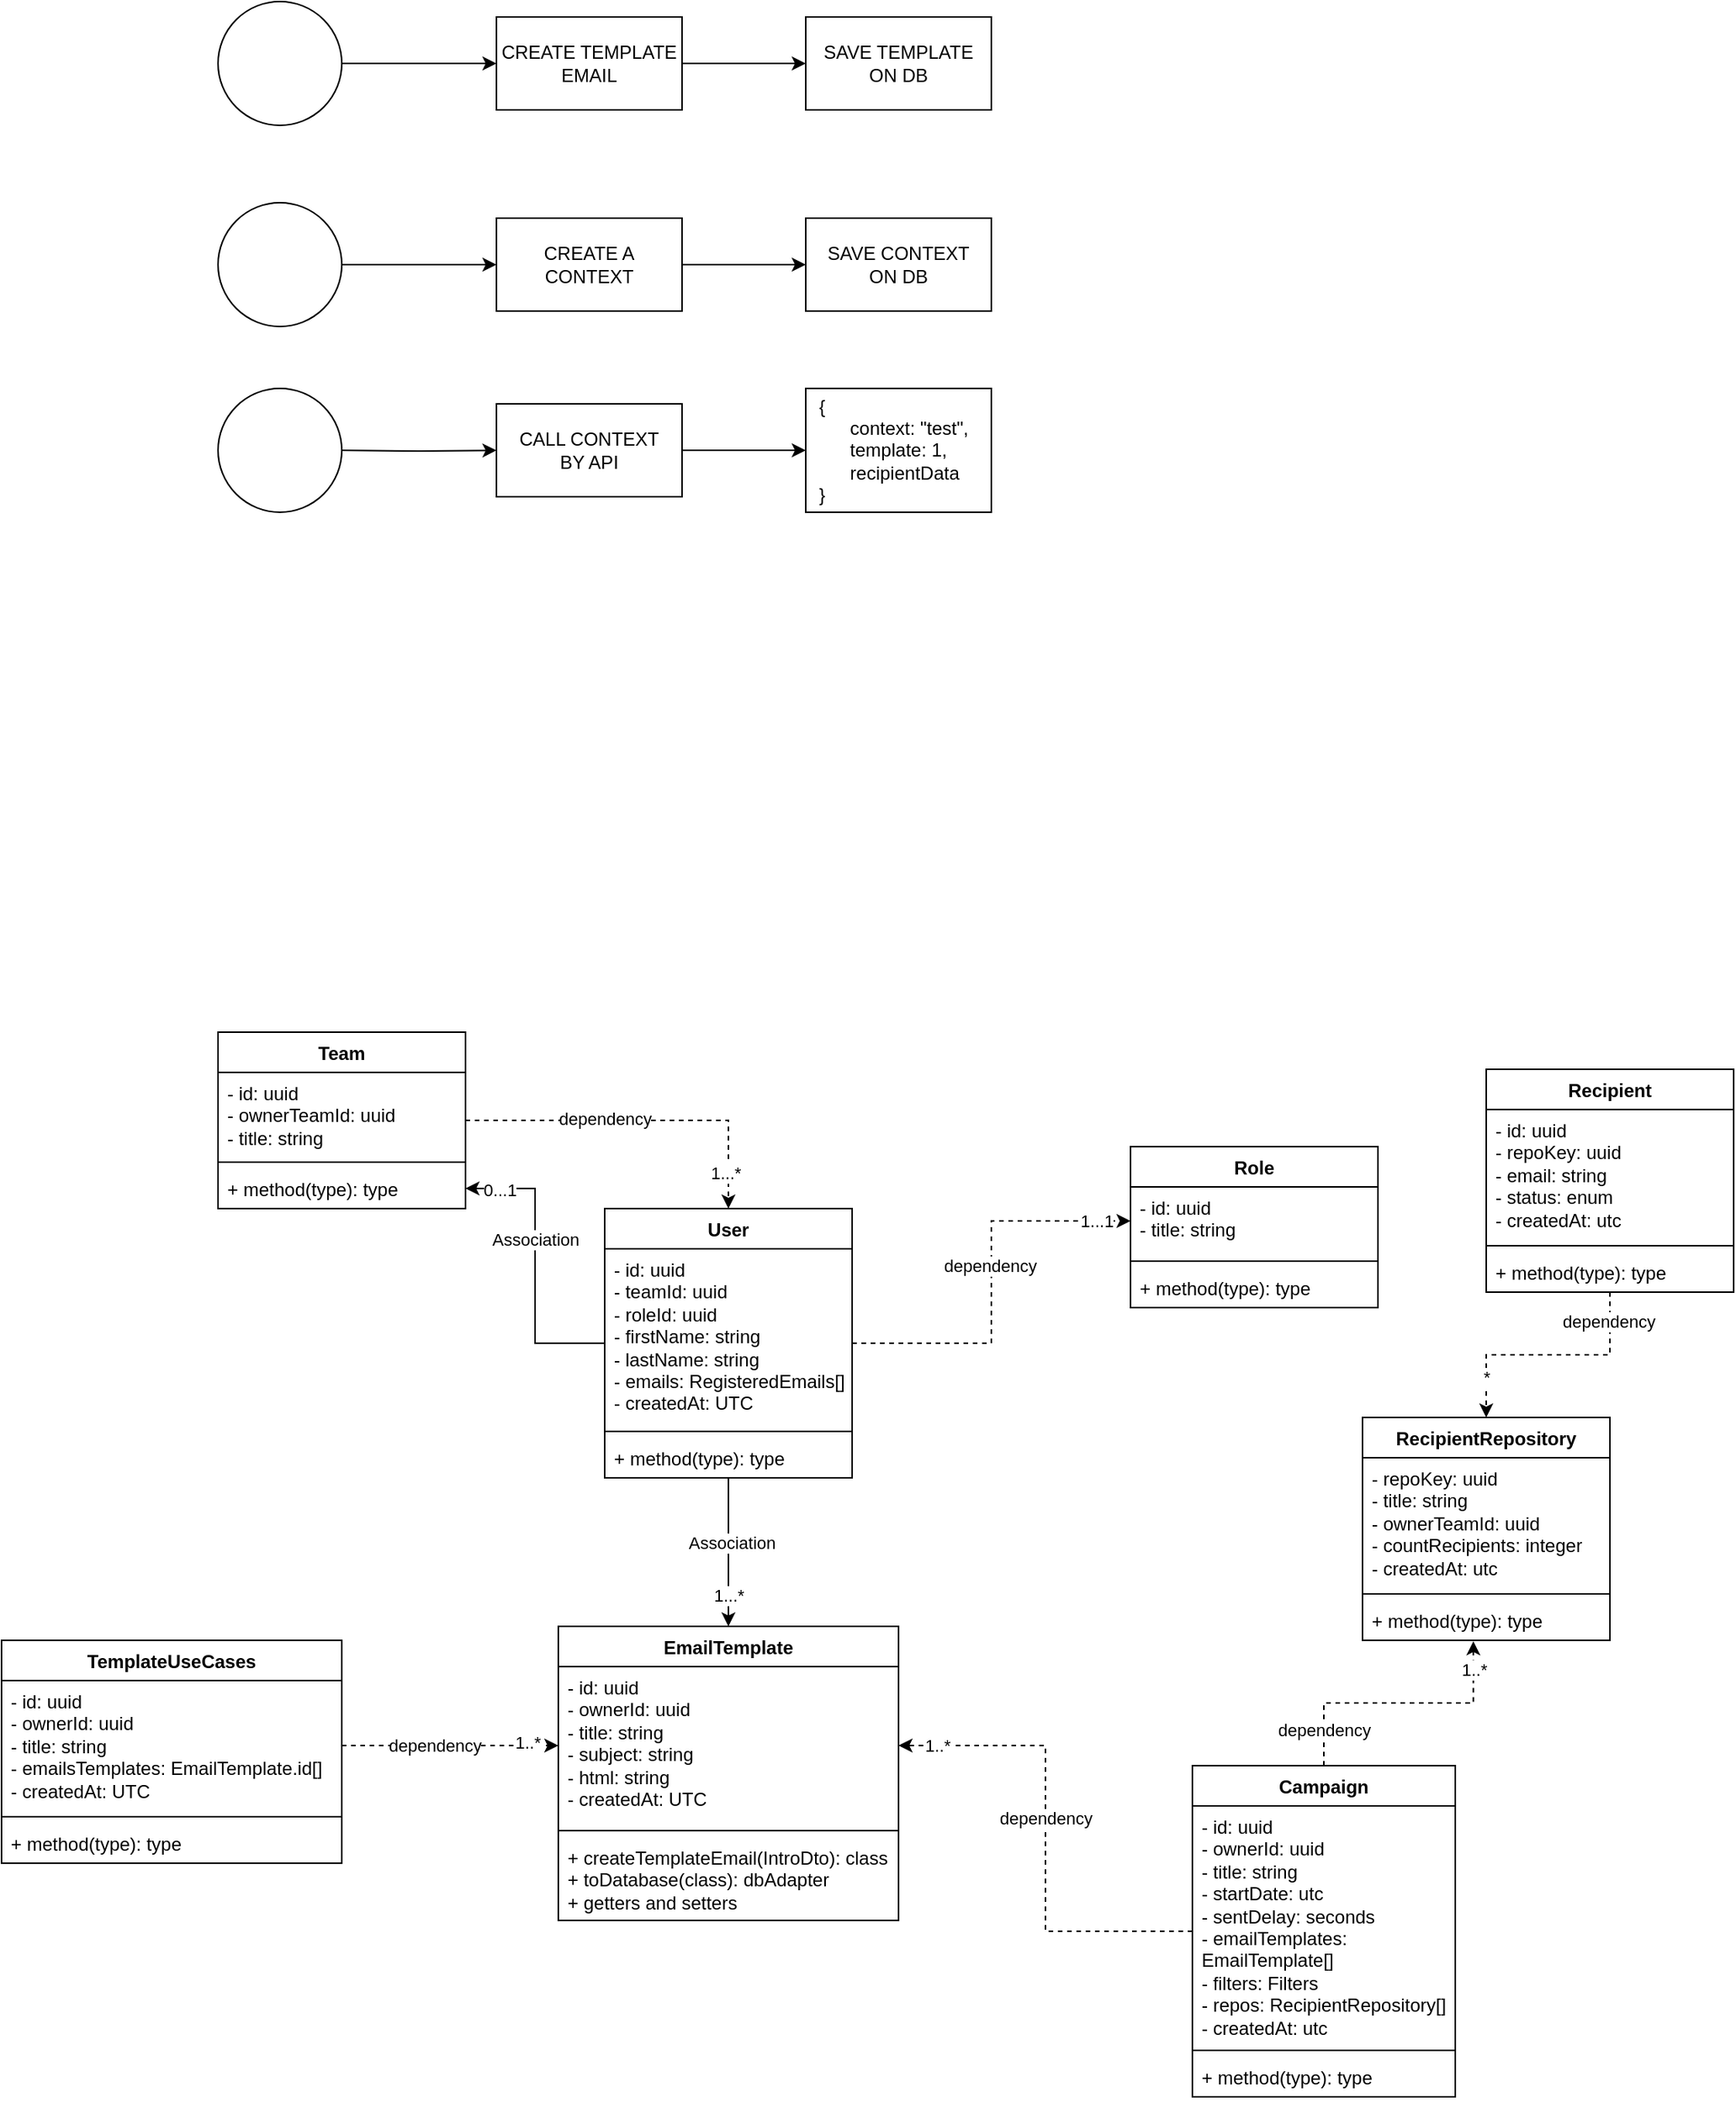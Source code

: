 <mxfile version="24.2.1" type="github">
  <diagram id="C5RBs43oDa-KdzZeNtuy" name="Page-1">
    <mxGraphModel dx="1605" dy="1585" grid="1" gridSize="10" guides="1" tooltips="1" connect="1" arrows="1" fold="1" page="1" pageScale="1" pageWidth="827" pageHeight="1169" math="0" shadow="0">
      <root>
        <mxCell id="WIyWlLk6GJQsqaUBKTNV-0" />
        <mxCell id="WIyWlLk6GJQsqaUBKTNV-1" parent="WIyWlLk6GJQsqaUBKTNV-0" />
        <mxCell id="MapiJpznQvF84yP5ydx--0" value="EmailTemplate" style="swimlane;fontStyle=1;align=center;verticalAlign=top;childLayout=stackLayout;horizontal=1;startSize=26;horizontalStack=0;resizeParent=1;resizeParentMax=0;resizeLast=0;collapsible=1;marginBottom=0;whiteSpace=wrap;html=1;" parent="WIyWlLk6GJQsqaUBKTNV-1" vertex="1">
          <mxGeometry x="280" width="220" height="190" as="geometry" />
        </mxCell>
        <mxCell id="MapiJpznQvF84yP5ydx--1" value="- id: uuid&lt;div&gt;- ownerId: uuid&lt;/div&gt;&lt;div&gt;- title: string&lt;/div&gt;&lt;div&gt;- subject: string&lt;/div&gt;&lt;div&gt;- html: string&lt;/div&gt;&lt;div&gt;- createdAt: UTC&lt;/div&gt;" style="text;strokeColor=none;fillColor=none;align=left;verticalAlign=top;spacingLeft=4;spacingRight=4;overflow=hidden;rotatable=0;points=[[0,0.5],[1,0.5]];portConstraint=eastwest;whiteSpace=wrap;html=1;" parent="MapiJpznQvF84yP5ydx--0" vertex="1">
          <mxGeometry y="26" width="220" height="102" as="geometry" />
        </mxCell>
        <mxCell id="MapiJpznQvF84yP5ydx--2" value="" style="line;strokeWidth=1;fillColor=none;align=left;verticalAlign=middle;spacingTop=-1;spacingLeft=3;spacingRight=3;rotatable=0;labelPosition=right;points=[];portConstraint=eastwest;strokeColor=inherit;" parent="MapiJpznQvF84yP5ydx--0" vertex="1">
          <mxGeometry y="128" width="220" height="8" as="geometry" />
        </mxCell>
        <mxCell id="MapiJpznQvF84yP5ydx--3" value="+ createTemplateEmail(IntroDto): class&lt;div&gt;+ toDatabase(class): dbAdapter&lt;/div&gt;&lt;div&gt;+ getters and setters&lt;/div&gt;" style="text;strokeColor=none;fillColor=none;align=left;verticalAlign=top;spacingLeft=4;spacingRight=4;overflow=hidden;rotatable=0;points=[[0,0.5],[1,0.5]];portConstraint=eastwest;whiteSpace=wrap;html=1;" parent="MapiJpznQvF84yP5ydx--0" vertex="1">
          <mxGeometry y="136" width="220" height="54" as="geometry" />
        </mxCell>
        <mxCell id="A4PFy1e_QRttImwjXY9X-6" style="edgeStyle=orthogonalEdgeStyle;rounded=0;orthogonalLoop=1;jettySize=auto;html=1;" parent="WIyWlLk6GJQsqaUBKTNV-1" source="MapiJpznQvF84yP5ydx--5" target="MapiJpznQvF84yP5ydx--29" edge="1">
          <mxGeometry relative="1" as="geometry" />
        </mxCell>
        <mxCell id="A4PFy1e_QRttImwjXY9X-7" value="0...1" style="edgeLabel;html=1;align=center;verticalAlign=middle;resizable=0;points=[];" parent="A4PFy1e_QRttImwjXY9X-6" vertex="1" connectable="0">
          <mxGeometry x="0.782" y="1" relative="1" as="geometry">
            <mxPoint x="1" as="offset" />
          </mxGeometry>
        </mxCell>
        <mxCell id="A4PFy1e_QRttImwjXY9X-8" value="Association" style="edgeLabel;html=1;align=center;verticalAlign=middle;resizable=0;points=[];" parent="A4PFy1e_QRttImwjXY9X-6" vertex="1" connectable="0">
          <mxGeometry x="0.179" relative="1" as="geometry">
            <mxPoint as="offset" />
          </mxGeometry>
        </mxCell>
        <mxCell id="A4PFy1e_QRttImwjXY9X-10" style="edgeStyle=orthogonalEdgeStyle;rounded=0;orthogonalLoop=1;jettySize=auto;html=1;entryX=0;entryY=0.5;entryDx=0;entryDy=0;dashed=1;" parent="WIyWlLk6GJQsqaUBKTNV-1" source="MapiJpznQvF84yP5ydx--5" target="MapiJpznQvF84yP5ydx--10" edge="1">
          <mxGeometry relative="1" as="geometry" />
        </mxCell>
        <mxCell id="A4PFy1e_QRttImwjXY9X-11" value="dependency" style="edgeLabel;html=1;align=center;verticalAlign=middle;resizable=0;points=[];" parent="A4PFy1e_QRttImwjXY9X-10" vertex="1" connectable="0">
          <mxGeometry x="0.08" y="1" relative="1" as="geometry">
            <mxPoint as="offset" />
          </mxGeometry>
        </mxCell>
        <mxCell id="A4PFy1e_QRttImwjXY9X-12" value="1...1" style="edgeLabel;html=1;align=center;verticalAlign=middle;resizable=0;points=[];" parent="A4PFy1e_QRttImwjXY9X-10" vertex="1" connectable="0">
          <mxGeometry x="0.826" relative="1" as="geometry">
            <mxPoint as="offset" />
          </mxGeometry>
        </mxCell>
        <mxCell id="A4PFy1e_QRttImwjXY9X-13" style="edgeStyle=orthogonalEdgeStyle;rounded=0;orthogonalLoop=1;jettySize=auto;html=1;" parent="WIyWlLk6GJQsqaUBKTNV-1" source="MapiJpznQvF84yP5ydx--5" target="MapiJpznQvF84yP5ydx--0" edge="1">
          <mxGeometry relative="1" as="geometry" />
        </mxCell>
        <mxCell id="A4PFy1e_QRttImwjXY9X-14" value="Association" style="edgeLabel;html=1;align=center;verticalAlign=middle;resizable=0;points=[];" parent="A4PFy1e_QRttImwjXY9X-13" vertex="1" connectable="0">
          <mxGeometry x="-0.132" y="2" relative="1" as="geometry">
            <mxPoint as="offset" />
          </mxGeometry>
        </mxCell>
        <mxCell id="A4PFy1e_QRttImwjXY9X-15" value="1...*" style="edgeLabel;html=1;align=center;verticalAlign=middle;resizable=0;points=[];" parent="A4PFy1e_QRttImwjXY9X-13" vertex="1" connectable="0">
          <mxGeometry x="0.581" relative="1" as="geometry">
            <mxPoint as="offset" />
          </mxGeometry>
        </mxCell>
        <mxCell id="MapiJpznQvF84yP5ydx--5" value="User" style="swimlane;fontStyle=1;align=center;verticalAlign=top;childLayout=stackLayout;horizontal=1;startSize=26;horizontalStack=0;resizeParent=1;resizeParentMax=0;resizeLast=0;collapsible=1;marginBottom=0;whiteSpace=wrap;html=1;" parent="WIyWlLk6GJQsqaUBKTNV-1" vertex="1">
          <mxGeometry x="310" y="-270" width="160" height="174" as="geometry" />
        </mxCell>
        <mxCell id="MapiJpznQvF84yP5ydx--6" value="- id: uuid&lt;div&gt;- teamId: uuid&lt;/div&gt;&lt;div&gt;- roleId: uuid&lt;/div&gt;&lt;div&gt;- firstName: string&lt;/div&gt;&lt;div&gt;- lastName: string&lt;/div&gt;&lt;div&gt;- emails: RegisteredEmails[]&lt;/div&gt;&lt;div&gt;- createdAt: UTC&lt;/div&gt;" style="text;strokeColor=none;fillColor=none;align=left;verticalAlign=top;spacingLeft=4;spacingRight=4;overflow=hidden;rotatable=0;points=[[0,0.5],[1,0.5]];portConstraint=eastwest;whiteSpace=wrap;html=1;" parent="MapiJpznQvF84yP5ydx--5" vertex="1">
          <mxGeometry y="26" width="160" height="114" as="geometry" />
        </mxCell>
        <mxCell id="MapiJpznQvF84yP5ydx--7" value="" style="line;strokeWidth=1;fillColor=none;align=left;verticalAlign=middle;spacingTop=-1;spacingLeft=3;spacingRight=3;rotatable=0;labelPosition=right;points=[];portConstraint=eastwest;strokeColor=inherit;" parent="MapiJpznQvF84yP5ydx--5" vertex="1">
          <mxGeometry y="140" width="160" height="8" as="geometry" />
        </mxCell>
        <mxCell id="MapiJpznQvF84yP5ydx--8" value="+ method(type): type" style="text;strokeColor=none;fillColor=none;align=left;verticalAlign=top;spacingLeft=4;spacingRight=4;overflow=hidden;rotatable=0;points=[[0,0.5],[1,0.5]];portConstraint=eastwest;whiteSpace=wrap;html=1;" parent="MapiJpznQvF84yP5ydx--5" vertex="1">
          <mxGeometry y="148" width="160" height="26" as="geometry" />
        </mxCell>
        <mxCell id="MapiJpznQvF84yP5ydx--9" value="Role" style="swimlane;fontStyle=1;align=center;verticalAlign=top;childLayout=stackLayout;horizontal=1;startSize=26;horizontalStack=0;resizeParent=1;resizeParentMax=0;resizeLast=0;collapsible=1;marginBottom=0;whiteSpace=wrap;html=1;" parent="WIyWlLk6GJQsqaUBKTNV-1" vertex="1">
          <mxGeometry x="650" y="-310" width="160" height="104" as="geometry" />
        </mxCell>
        <mxCell id="MapiJpznQvF84yP5ydx--10" value="- id: uuid&lt;div&gt;- title: string&lt;/div&gt;" style="text;strokeColor=none;fillColor=none;align=left;verticalAlign=top;spacingLeft=4;spacingRight=4;overflow=hidden;rotatable=0;points=[[0,0.5],[1,0.5]];portConstraint=eastwest;whiteSpace=wrap;html=1;" parent="MapiJpznQvF84yP5ydx--9" vertex="1">
          <mxGeometry y="26" width="160" height="44" as="geometry" />
        </mxCell>
        <mxCell id="MapiJpznQvF84yP5ydx--11" value="" style="line;strokeWidth=1;fillColor=none;align=left;verticalAlign=middle;spacingTop=-1;spacingLeft=3;spacingRight=3;rotatable=0;labelPosition=right;points=[];portConstraint=eastwest;strokeColor=inherit;" parent="MapiJpznQvF84yP5ydx--9" vertex="1">
          <mxGeometry y="70" width="160" height="8" as="geometry" />
        </mxCell>
        <mxCell id="MapiJpznQvF84yP5ydx--12" value="+ method(type): type" style="text;strokeColor=none;fillColor=none;align=left;verticalAlign=top;spacingLeft=4;spacingRight=4;overflow=hidden;rotatable=0;points=[[0,0.5],[1,0.5]];portConstraint=eastwest;whiteSpace=wrap;html=1;" parent="MapiJpznQvF84yP5ydx--9" vertex="1">
          <mxGeometry y="78" width="160" height="26" as="geometry" />
        </mxCell>
        <mxCell id="MapiJpznQvF84yP5ydx--13" value="&lt;div&gt;TemplateUseCases&lt;/div&gt;" style="swimlane;fontStyle=1;align=center;verticalAlign=top;childLayout=stackLayout;horizontal=1;startSize=26;horizontalStack=0;resizeParent=1;resizeParentMax=0;resizeLast=0;collapsible=1;marginBottom=0;whiteSpace=wrap;html=1;" parent="WIyWlLk6GJQsqaUBKTNV-1" vertex="1">
          <mxGeometry x="-80" y="9" width="220" height="144" as="geometry" />
        </mxCell>
        <mxCell id="MapiJpznQvF84yP5ydx--14" value="- id: uuid&lt;div&gt;- ownerId: uuid&lt;/div&gt;&lt;div&gt;- title: string&lt;/div&gt;&lt;div&gt;- emailsTemplates: EmailTemplate.id[]&lt;/div&gt;&lt;div&gt;- createdAt: UTC&lt;/div&gt;" style="text;strokeColor=none;fillColor=none;align=left;verticalAlign=top;spacingLeft=4;spacingRight=4;overflow=hidden;rotatable=0;points=[[0,0.5],[1,0.5]];portConstraint=eastwest;whiteSpace=wrap;html=1;" parent="MapiJpznQvF84yP5ydx--13" vertex="1">
          <mxGeometry y="26" width="220" height="84" as="geometry" />
        </mxCell>
        <mxCell id="MapiJpznQvF84yP5ydx--15" value="" style="line;strokeWidth=1;fillColor=none;align=left;verticalAlign=middle;spacingTop=-1;spacingLeft=3;spacingRight=3;rotatable=0;labelPosition=right;points=[];portConstraint=eastwest;strokeColor=inherit;" parent="MapiJpznQvF84yP5ydx--13" vertex="1">
          <mxGeometry y="110" width="220" height="8" as="geometry" />
        </mxCell>
        <mxCell id="MapiJpznQvF84yP5ydx--16" value="+ method(type): type" style="text;strokeColor=none;fillColor=none;align=left;verticalAlign=top;spacingLeft=4;spacingRight=4;overflow=hidden;rotatable=0;points=[[0,0.5],[1,0.5]];portConstraint=eastwest;whiteSpace=wrap;html=1;" parent="MapiJpznQvF84yP5ydx--13" vertex="1">
          <mxGeometry y="118" width="220" height="26" as="geometry" />
        </mxCell>
        <mxCell id="A4PFy1e_QRttImwjXY9X-20" style="edgeStyle=orthogonalEdgeStyle;rounded=0;orthogonalLoop=1;jettySize=auto;html=1;dashed=1;" parent="WIyWlLk6GJQsqaUBKTNV-1" source="MapiJpznQvF84yP5ydx--17" target="MapiJpznQvF84yP5ydx--1" edge="1">
          <mxGeometry relative="1" as="geometry" />
        </mxCell>
        <mxCell id="A4PFy1e_QRttImwjXY9X-26" value="dependency" style="edgeLabel;html=1;align=center;verticalAlign=middle;resizable=0;points=[];" parent="A4PFy1e_QRttImwjXY9X-20" vertex="1" connectable="0">
          <mxGeometry x="0.086" relative="1" as="geometry">
            <mxPoint as="offset" />
          </mxGeometry>
        </mxCell>
        <mxCell id="A4PFy1e_QRttImwjXY9X-27" value="1..*" style="edgeLabel;html=1;align=center;verticalAlign=middle;resizable=0;points=[];" parent="A4PFy1e_QRttImwjXY9X-20" vertex="1" connectable="0">
          <mxGeometry x="0.841" relative="1" as="geometry">
            <mxPoint as="offset" />
          </mxGeometry>
        </mxCell>
        <mxCell id="MapiJpznQvF84yP5ydx--17" value="Campaign" style="swimlane;fontStyle=1;align=center;verticalAlign=top;childLayout=stackLayout;horizontal=1;startSize=26;horizontalStack=0;resizeParent=1;resizeParentMax=0;resizeLast=0;collapsible=1;marginBottom=0;whiteSpace=wrap;html=1;" parent="WIyWlLk6GJQsqaUBKTNV-1" vertex="1">
          <mxGeometry x="690" y="90" width="170" height="214" as="geometry" />
        </mxCell>
        <mxCell id="MapiJpznQvF84yP5ydx--18" value="- id: uuid&lt;div&gt;- ownerId: uuid&lt;br&gt;&lt;div&gt;- title: string&lt;/div&gt;&lt;div&gt;- startDate: utc&lt;/div&gt;&lt;div&gt;- sentDelay: seconds&lt;/div&gt;&lt;div&gt;- emailTemplates: EmailTemplate[]&lt;/div&gt;&lt;div&gt;- filters: Filters&lt;/div&gt;&lt;div&gt;- repos: RecipientRepository[]&lt;/div&gt;&lt;div&gt;- createdAt: utc&lt;/div&gt;&lt;/div&gt;" style="text;strokeColor=none;fillColor=none;align=left;verticalAlign=top;spacingLeft=4;spacingRight=4;overflow=hidden;rotatable=0;points=[[0,0.5],[1,0.5]];portConstraint=eastwest;whiteSpace=wrap;html=1;" parent="MapiJpznQvF84yP5ydx--17" vertex="1">
          <mxGeometry y="26" width="170" height="154" as="geometry" />
        </mxCell>
        <mxCell id="MapiJpznQvF84yP5ydx--19" value="" style="line;strokeWidth=1;fillColor=none;align=left;verticalAlign=middle;spacingTop=-1;spacingLeft=3;spacingRight=3;rotatable=0;labelPosition=right;points=[];portConstraint=eastwest;strokeColor=inherit;" parent="MapiJpznQvF84yP5ydx--17" vertex="1">
          <mxGeometry y="180" width="170" height="8" as="geometry" />
        </mxCell>
        <mxCell id="MapiJpznQvF84yP5ydx--20" value="+ method(type): type" style="text;strokeColor=none;fillColor=none;align=left;verticalAlign=top;spacingLeft=4;spacingRight=4;overflow=hidden;rotatable=0;points=[[0,0.5],[1,0.5]];portConstraint=eastwest;whiteSpace=wrap;html=1;" parent="MapiJpznQvF84yP5ydx--17" vertex="1">
          <mxGeometry y="188" width="170" height="26" as="geometry" />
        </mxCell>
        <mxCell id="A4PFy1e_QRttImwjXY9X-21" style="edgeStyle=orthogonalEdgeStyle;rounded=0;orthogonalLoop=1;jettySize=auto;html=1;entryX=0.5;entryY=0;entryDx=0;entryDy=0;dashed=1;" parent="WIyWlLk6GJQsqaUBKTNV-1" source="MapiJpznQvF84yP5ydx--21" target="MapiJpznQvF84yP5ydx--30" edge="1">
          <mxGeometry relative="1" as="geometry" />
        </mxCell>
        <mxCell id="A4PFy1e_QRttImwjXY9X-22" value="dependency" style="edgeLabel;html=1;align=center;verticalAlign=middle;resizable=0;points=[];" parent="A4PFy1e_QRttImwjXY9X-21" vertex="1" connectable="0">
          <mxGeometry x="-0.771" y="-1" relative="1" as="geometry">
            <mxPoint as="offset" />
          </mxGeometry>
        </mxCell>
        <mxCell id="A4PFy1e_QRttImwjXY9X-23" value="*" style="edgeLabel;html=1;align=center;verticalAlign=middle;resizable=0;points=[];" parent="A4PFy1e_QRttImwjXY9X-21" vertex="1" connectable="0">
          <mxGeometry x="0.67" relative="1" as="geometry">
            <mxPoint as="offset" />
          </mxGeometry>
        </mxCell>
        <mxCell id="MapiJpznQvF84yP5ydx--21" value="Recipient" style="swimlane;fontStyle=1;align=center;verticalAlign=top;childLayout=stackLayout;horizontal=1;startSize=26;horizontalStack=0;resizeParent=1;resizeParentMax=0;resizeLast=0;collapsible=1;marginBottom=0;whiteSpace=wrap;html=1;" parent="WIyWlLk6GJQsqaUBKTNV-1" vertex="1">
          <mxGeometry x="880" y="-360" width="160" height="144" as="geometry" />
        </mxCell>
        <mxCell id="MapiJpznQvF84yP5ydx--22" value="- id: uuid&lt;div&gt;- repoKey: uuid&lt;br&gt;&lt;div&gt;- email: string&lt;/div&gt;&lt;div&gt;- status: enum&lt;/div&gt;&lt;div&gt;- createdAt: utc&lt;/div&gt;&lt;/div&gt;" style="text;strokeColor=none;fillColor=none;align=left;verticalAlign=top;spacingLeft=4;spacingRight=4;overflow=hidden;rotatable=0;points=[[0,0.5],[1,0.5]];portConstraint=eastwest;whiteSpace=wrap;html=1;" parent="MapiJpznQvF84yP5ydx--21" vertex="1">
          <mxGeometry y="26" width="160" height="84" as="geometry" />
        </mxCell>
        <mxCell id="MapiJpznQvF84yP5ydx--23" value="" style="line;strokeWidth=1;fillColor=none;align=left;verticalAlign=middle;spacingTop=-1;spacingLeft=3;spacingRight=3;rotatable=0;labelPosition=right;points=[];portConstraint=eastwest;strokeColor=inherit;" parent="MapiJpznQvF84yP5ydx--21" vertex="1">
          <mxGeometry y="110" width="160" height="8" as="geometry" />
        </mxCell>
        <mxCell id="MapiJpznQvF84yP5ydx--24" value="+ method(type): type" style="text;strokeColor=none;fillColor=none;align=left;verticalAlign=top;spacingLeft=4;spacingRight=4;overflow=hidden;rotatable=0;points=[[0,0.5],[1,0.5]];portConstraint=eastwest;whiteSpace=wrap;html=1;" parent="MapiJpznQvF84yP5ydx--21" vertex="1">
          <mxGeometry y="118" width="160" height="26" as="geometry" />
        </mxCell>
        <mxCell id="A4PFy1e_QRttImwjXY9X-3" style="edgeStyle=orthogonalEdgeStyle;rounded=0;orthogonalLoop=1;jettySize=auto;html=1;entryX=0.5;entryY=0;entryDx=0;entryDy=0;dashed=1;" parent="WIyWlLk6GJQsqaUBKTNV-1" source="MapiJpznQvF84yP5ydx--26" target="MapiJpznQvF84yP5ydx--5" edge="1">
          <mxGeometry relative="1" as="geometry" />
        </mxCell>
        <mxCell id="A4PFy1e_QRttImwjXY9X-4" value="dependency" style="edgeLabel;html=1;align=center;verticalAlign=middle;resizable=0;points=[];" parent="A4PFy1e_QRttImwjXY9X-3" vertex="1" connectable="0">
          <mxGeometry x="-0.164" y="1" relative="1" as="geometry">
            <mxPoint x="-5" as="offset" />
          </mxGeometry>
        </mxCell>
        <mxCell id="A4PFy1e_QRttImwjXY9X-5" value="1...*" style="edgeLabel;html=1;align=center;verticalAlign=middle;resizable=0;points=[];" parent="A4PFy1e_QRttImwjXY9X-3" vertex="1" connectable="0">
          <mxGeometry x="0.803" y="-2" relative="1" as="geometry">
            <mxPoint y="-1" as="offset" />
          </mxGeometry>
        </mxCell>
        <mxCell id="MapiJpznQvF84yP5ydx--26" value="Team" style="swimlane;fontStyle=1;align=center;verticalAlign=top;childLayout=stackLayout;horizontal=1;startSize=26;horizontalStack=0;resizeParent=1;resizeParentMax=0;resizeLast=0;collapsible=1;marginBottom=0;whiteSpace=wrap;html=1;" parent="WIyWlLk6GJQsqaUBKTNV-1" vertex="1">
          <mxGeometry x="60" y="-384" width="160" height="114" as="geometry" />
        </mxCell>
        <mxCell id="MapiJpznQvF84yP5ydx--27" value="- id: uuid&lt;div&gt;- ownerTeamId: uuid&lt;br&gt;&lt;div&gt;- title: string&lt;/div&gt;&lt;/div&gt;" style="text;strokeColor=none;fillColor=none;align=left;verticalAlign=top;spacingLeft=4;spacingRight=4;overflow=hidden;rotatable=0;points=[[0,0.5],[1,0.5]];portConstraint=eastwest;whiteSpace=wrap;html=1;" parent="MapiJpznQvF84yP5ydx--26" vertex="1">
          <mxGeometry y="26" width="160" height="54" as="geometry" />
        </mxCell>
        <mxCell id="MapiJpznQvF84yP5ydx--28" value="" style="line;strokeWidth=1;fillColor=none;align=left;verticalAlign=middle;spacingTop=-1;spacingLeft=3;spacingRight=3;rotatable=0;labelPosition=right;points=[];portConstraint=eastwest;strokeColor=inherit;" parent="MapiJpznQvF84yP5ydx--26" vertex="1">
          <mxGeometry y="80" width="160" height="8" as="geometry" />
        </mxCell>
        <mxCell id="MapiJpznQvF84yP5ydx--29" value="+ method(type): type" style="text;strokeColor=none;fillColor=none;align=left;verticalAlign=top;spacingLeft=4;spacingRight=4;overflow=hidden;rotatable=0;points=[[0,0.5],[1,0.5]];portConstraint=eastwest;whiteSpace=wrap;html=1;" parent="MapiJpznQvF84yP5ydx--26" vertex="1">
          <mxGeometry y="88" width="160" height="26" as="geometry" />
        </mxCell>
        <mxCell id="MapiJpznQvF84yP5ydx--30" value="RecipientRepository" style="swimlane;fontStyle=1;align=center;verticalAlign=top;childLayout=stackLayout;horizontal=1;startSize=26;horizontalStack=0;resizeParent=1;resizeParentMax=0;resizeLast=0;collapsible=1;marginBottom=0;whiteSpace=wrap;html=1;" parent="WIyWlLk6GJQsqaUBKTNV-1" vertex="1">
          <mxGeometry x="800" y="-135" width="160" height="144" as="geometry" />
        </mxCell>
        <mxCell id="MapiJpznQvF84yP5ydx--31" value="- repoKey: uuid&lt;div&gt;- title: string&lt;br&gt;&lt;div&gt;- ownerTeamId: uuid&lt;/div&gt;&lt;div&gt;- countRecipients: integer&lt;/div&gt;&lt;div&gt;- createdAt: utc&lt;/div&gt;&lt;/div&gt;" style="text;strokeColor=none;fillColor=none;align=left;verticalAlign=top;spacingLeft=4;spacingRight=4;overflow=hidden;rotatable=0;points=[[0,0.5],[1,0.5]];portConstraint=eastwest;whiteSpace=wrap;html=1;" parent="MapiJpznQvF84yP5ydx--30" vertex="1">
          <mxGeometry y="26" width="160" height="84" as="geometry" />
        </mxCell>
        <mxCell id="MapiJpznQvF84yP5ydx--32" value="" style="line;strokeWidth=1;fillColor=none;align=left;verticalAlign=middle;spacingTop=-1;spacingLeft=3;spacingRight=3;rotatable=0;labelPosition=right;points=[];portConstraint=eastwest;strokeColor=inherit;" parent="MapiJpznQvF84yP5ydx--30" vertex="1">
          <mxGeometry y="110" width="160" height="8" as="geometry" />
        </mxCell>
        <mxCell id="MapiJpznQvF84yP5ydx--33" value="+ method(type): type" style="text;strokeColor=none;fillColor=none;align=left;verticalAlign=top;spacingLeft=4;spacingRight=4;overflow=hidden;rotatable=0;points=[[0,0.5],[1,0.5]];portConstraint=eastwest;whiteSpace=wrap;html=1;" parent="MapiJpznQvF84yP5ydx--30" vertex="1">
          <mxGeometry y="118" width="160" height="26" as="geometry" />
        </mxCell>
        <mxCell id="MapiJpznQvF84yP5ydx--44" style="edgeStyle=orthogonalEdgeStyle;rounded=0;orthogonalLoop=1;jettySize=auto;html=1;entryX=0.448;entryY=1.023;entryDx=0;entryDy=0;entryPerimeter=0;dashed=1;" parent="WIyWlLk6GJQsqaUBKTNV-1" source="MapiJpznQvF84yP5ydx--17" target="MapiJpznQvF84yP5ydx--33" edge="1">
          <mxGeometry relative="1" as="geometry" />
        </mxCell>
        <mxCell id="A4PFy1e_QRttImwjXY9X-24" value="dependency" style="edgeLabel;html=1;align=center;verticalAlign=middle;resizable=0;points=[];" parent="MapiJpznQvF84yP5ydx--44" vertex="1" connectable="0">
          <mxGeometry x="-0.734" relative="1" as="geometry">
            <mxPoint as="offset" />
          </mxGeometry>
        </mxCell>
        <mxCell id="A4PFy1e_QRttImwjXY9X-25" value="1..*" style="edgeLabel;html=1;align=center;verticalAlign=middle;resizable=0;points=[];" parent="MapiJpznQvF84yP5ydx--44" vertex="1" connectable="0">
          <mxGeometry x="0.794" relative="1" as="geometry">
            <mxPoint as="offset" />
          </mxGeometry>
        </mxCell>
        <mxCell id="A4PFy1e_QRttImwjXY9X-16" style="edgeStyle=orthogonalEdgeStyle;rounded=0;orthogonalLoop=1;jettySize=auto;html=1;entryX=0;entryY=0.5;entryDx=0;entryDy=0;dashed=1;" parent="WIyWlLk6GJQsqaUBKTNV-1" source="MapiJpznQvF84yP5ydx--14" target="MapiJpznQvF84yP5ydx--1" edge="1">
          <mxGeometry relative="1" as="geometry" />
        </mxCell>
        <mxCell id="A4PFy1e_QRttImwjXY9X-17" value="dependency" style="edgeLabel;html=1;align=center;verticalAlign=middle;resizable=0;points=[];" parent="A4PFy1e_QRttImwjXY9X-16" vertex="1" connectable="0">
          <mxGeometry x="-0.299" relative="1" as="geometry">
            <mxPoint x="11" as="offset" />
          </mxGeometry>
        </mxCell>
        <mxCell id="A4PFy1e_QRttImwjXY9X-18" value="1..*" style="edgeLabel;html=1;align=center;verticalAlign=middle;resizable=0;points=[];" parent="A4PFy1e_QRttImwjXY9X-16" vertex="1" connectable="0">
          <mxGeometry x="0.879" y="2" relative="1" as="geometry">
            <mxPoint x="-12" as="offset" />
          </mxGeometry>
        </mxCell>
        <mxCell id="_M-aZcHDmwvvMrmg092V-5" style="edgeStyle=orthogonalEdgeStyle;rounded=0;orthogonalLoop=1;jettySize=auto;html=1;" edge="1" parent="WIyWlLk6GJQsqaUBKTNV-1" source="_M-aZcHDmwvvMrmg092V-4">
          <mxGeometry relative="1" as="geometry">
            <mxPoint x="240" y="-1010" as="targetPoint" />
          </mxGeometry>
        </mxCell>
        <mxCell id="_M-aZcHDmwvvMrmg092V-4" value="" style="ellipse;whiteSpace=wrap;html=1;aspect=fixed;" vertex="1" parent="WIyWlLk6GJQsqaUBKTNV-1">
          <mxGeometry x="60" y="-1050" width="80" height="80" as="geometry" />
        </mxCell>
        <mxCell id="_M-aZcHDmwvvMrmg092V-7" style="edgeStyle=orthogonalEdgeStyle;rounded=0;orthogonalLoop=1;jettySize=auto;html=1;" edge="1" parent="WIyWlLk6GJQsqaUBKTNV-1" source="_M-aZcHDmwvvMrmg092V-6">
          <mxGeometry relative="1" as="geometry">
            <mxPoint x="440" y="-1010" as="targetPoint" />
          </mxGeometry>
        </mxCell>
        <mxCell id="_M-aZcHDmwvvMrmg092V-6" value="CREATE TEMPLATE&lt;div&gt;EMAIL&lt;/div&gt;" style="whiteSpace=wrap;html=1;" vertex="1" parent="WIyWlLk6GJQsqaUBKTNV-1">
          <mxGeometry x="240" y="-1040" width="120" height="60" as="geometry" />
        </mxCell>
        <mxCell id="_M-aZcHDmwvvMrmg092V-14" style="edgeStyle=orthogonalEdgeStyle;rounded=0;orthogonalLoop=1;jettySize=auto;html=1;" edge="1" parent="WIyWlLk6GJQsqaUBKTNV-1" source="_M-aZcHDmwvvMrmg092V-8" target="_M-aZcHDmwvvMrmg092V-10">
          <mxGeometry relative="1" as="geometry" />
        </mxCell>
        <mxCell id="_M-aZcHDmwvvMrmg092V-8" value="CREATE A CONTEXT" style="whiteSpace=wrap;html=1;" vertex="1" parent="WIyWlLk6GJQsqaUBKTNV-1">
          <mxGeometry x="240" y="-910" width="120" height="60" as="geometry" />
        </mxCell>
        <mxCell id="_M-aZcHDmwvvMrmg092V-10" value="SAVE CONTEXT&lt;div&gt;ON DB&lt;/div&gt;" style="whiteSpace=wrap;html=1;" vertex="1" parent="WIyWlLk6GJQsqaUBKTNV-1">
          <mxGeometry x="440" y="-910" width="120" height="60" as="geometry" />
        </mxCell>
        <mxCell id="_M-aZcHDmwvvMrmg092V-12" style="edgeStyle=orthogonalEdgeStyle;rounded=0;orthogonalLoop=1;jettySize=auto;html=1;" edge="1" parent="WIyWlLk6GJQsqaUBKTNV-1" source="_M-aZcHDmwvvMrmg092V-11" target="_M-aZcHDmwvvMrmg092V-8">
          <mxGeometry relative="1" as="geometry" />
        </mxCell>
        <mxCell id="_M-aZcHDmwvvMrmg092V-11" value="" style="ellipse;whiteSpace=wrap;html=1;aspect=fixed;" vertex="1" parent="WIyWlLk6GJQsqaUBKTNV-1">
          <mxGeometry x="60" y="-920" width="80" height="80" as="geometry" />
        </mxCell>
        <mxCell id="_M-aZcHDmwvvMrmg092V-13" value="SAVE TEMPLATE&lt;div&gt;ON DB&lt;/div&gt;" style="whiteSpace=wrap;html=1;" vertex="1" parent="WIyWlLk6GJQsqaUBKTNV-1">
          <mxGeometry x="440" y="-1040" width="120" height="60" as="geometry" />
        </mxCell>
        <mxCell id="_M-aZcHDmwvvMrmg092V-15" style="edgeStyle=orthogonalEdgeStyle;rounded=0;orthogonalLoop=1;jettySize=auto;html=1;" edge="1" parent="WIyWlLk6GJQsqaUBKTNV-1" source="_M-aZcHDmwvvMrmg092V-16" target="_M-aZcHDmwvvMrmg092V-17">
          <mxGeometry relative="1" as="geometry" />
        </mxCell>
        <mxCell id="_M-aZcHDmwvvMrmg092V-16" value="CALL CONTEXT&lt;div&gt;BY API&lt;/div&gt;" style="whiteSpace=wrap;html=1;" vertex="1" parent="WIyWlLk6GJQsqaUBKTNV-1">
          <mxGeometry x="240" y="-790" width="120" height="60" as="geometry" />
        </mxCell>
        <mxCell id="_M-aZcHDmwvvMrmg092V-17" value="&amp;nbsp; {&lt;br&gt;&lt;span style=&quot;white-space: pre;&quot;&gt;&#x9;&lt;/span&gt;context: &quot;test&quot;, &lt;br&gt;&lt;span style=&quot;white-space: pre;&quot;&gt;&#x9;&lt;/span&gt;template: 1,&lt;div&gt;&lt;span style=&quot;white-space: pre;&quot;&gt;&#x9;&lt;/span&gt;recipientData&lt;br&gt;&amp;nbsp; }&lt;/div&gt;" style="whiteSpace=wrap;html=1;align=left;" vertex="1" parent="WIyWlLk6GJQsqaUBKTNV-1">
          <mxGeometry x="440" y="-800" width="120" height="80" as="geometry" />
        </mxCell>
        <mxCell id="_M-aZcHDmwvvMrmg092V-18" style="edgeStyle=orthogonalEdgeStyle;rounded=0;orthogonalLoop=1;jettySize=auto;html=1;" edge="1" parent="WIyWlLk6GJQsqaUBKTNV-1" target="_M-aZcHDmwvvMrmg092V-16">
          <mxGeometry relative="1" as="geometry">
            <mxPoint x="140" y="-760" as="sourcePoint" />
          </mxGeometry>
        </mxCell>
        <mxCell id="_M-aZcHDmwvvMrmg092V-19" value="" style="ellipse;whiteSpace=wrap;html=1;aspect=fixed;" vertex="1" parent="WIyWlLk6GJQsqaUBKTNV-1">
          <mxGeometry x="60" y="-800" width="80" height="80" as="geometry" />
        </mxCell>
      </root>
    </mxGraphModel>
  </diagram>
</mxfile>

